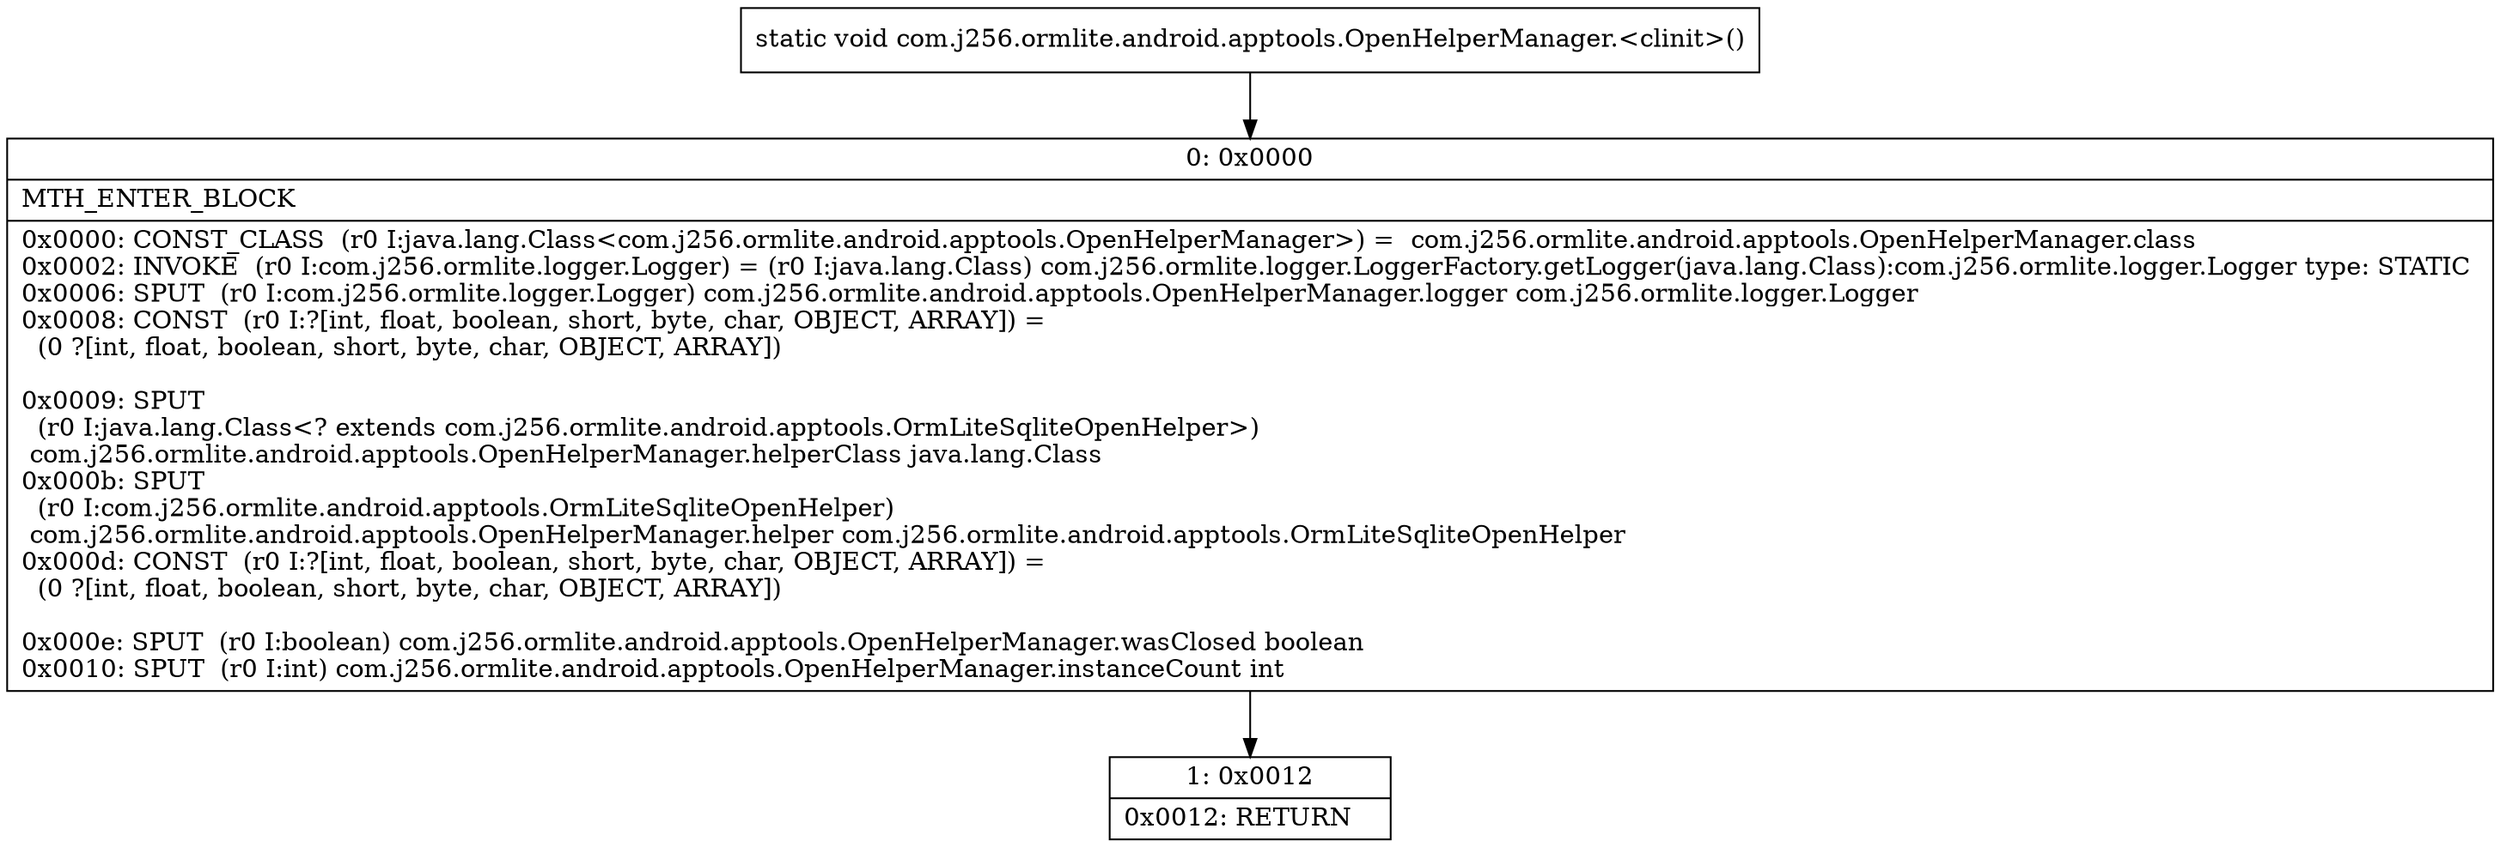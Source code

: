 digraph "CFG forcom.j256.ormlite.android.apptools.OpenHelperManager.\<clinit\>()V" {
Node_0 [shape=record,label="{0\:\ 0x0000|MTH_ENTER_BLOCK\l|0x0000: CONST_CLASS  (r0 I:java.lang.Class\<com.j256.ormlite.android.apptools.OpenHelperManager\>) =  com.j256.ormlite.android.apptools.OpenHelperManager.class \l0x0002: INVOKE  (r0 I:com.j256.ormlite.logger.Logger) = (r0 I:java.lang.Class) com.j256.ormlite.logger.LoggerFactory.getLogger(java.lang.Class):com.j256.ormlite.logger.Logger type: STATIC \l0x0006: SPUT  (r0 I:com.j256.ormlite.logger.Logger) com.j256.ormlite.android.apptools.OpenHelperManager.logger com.j256.ormlite.logger.Logger \l0x0008: CONST  (r0 I:?[int, float, boolean, short, byte, char, OBJECT, ARRAY]) = \l  (0 ?[int, float, boolean, short, byte, char, OBJECT, ARRAY])\l \l0x0009: SPUT  \l  (r0 I:java.lang.Class\<? extends com.j256.ormlite.android.apptools.OrmLiteSqliteOpenHelper\>)\l com.j256.ormlite.android.apptools.OpenHelperManager.helperClass java.lang.Class \l0x000b: SPUT  \l  (r0 I:com.j256.ormlite.android.apptools.OrmLiteSqliteOpenHelper)\l com.j256.ormlite.android.apptools.OpenHelperManager.helper com.j256.ormlite.android.apptools.OrmLiteSqliteOpenHelper \l0x000d: CONST  (r0 I:?[int, float, boolean, short, byte, char, OBJECT, ARRAY]) = \l  (0 ?[int, float, boolean, short, byte, char, OBJECT, ARRAY])\l \l0x000e: SPUT  (r0 I:boolean) com.j256.ormlite.android.apptools.OpenHelperManager.wasClosed boolean \l0x0010: SPUT  (r0 I:int) com.j256.ormlite.android.apptools.OpenHelperManager.instanceCount int \l}"];
Node_1 [shape=record,label="{1\:\ 0x0012|0x0012: RETURN   \l}"];
MethodNode[shape=record,label="{static void com.j256.ormlite.android.apptools.OpenHelperManager.\<clinit\>() }"];
MethodNode -> Node_0;
Node_0 -> Node_1;
}

